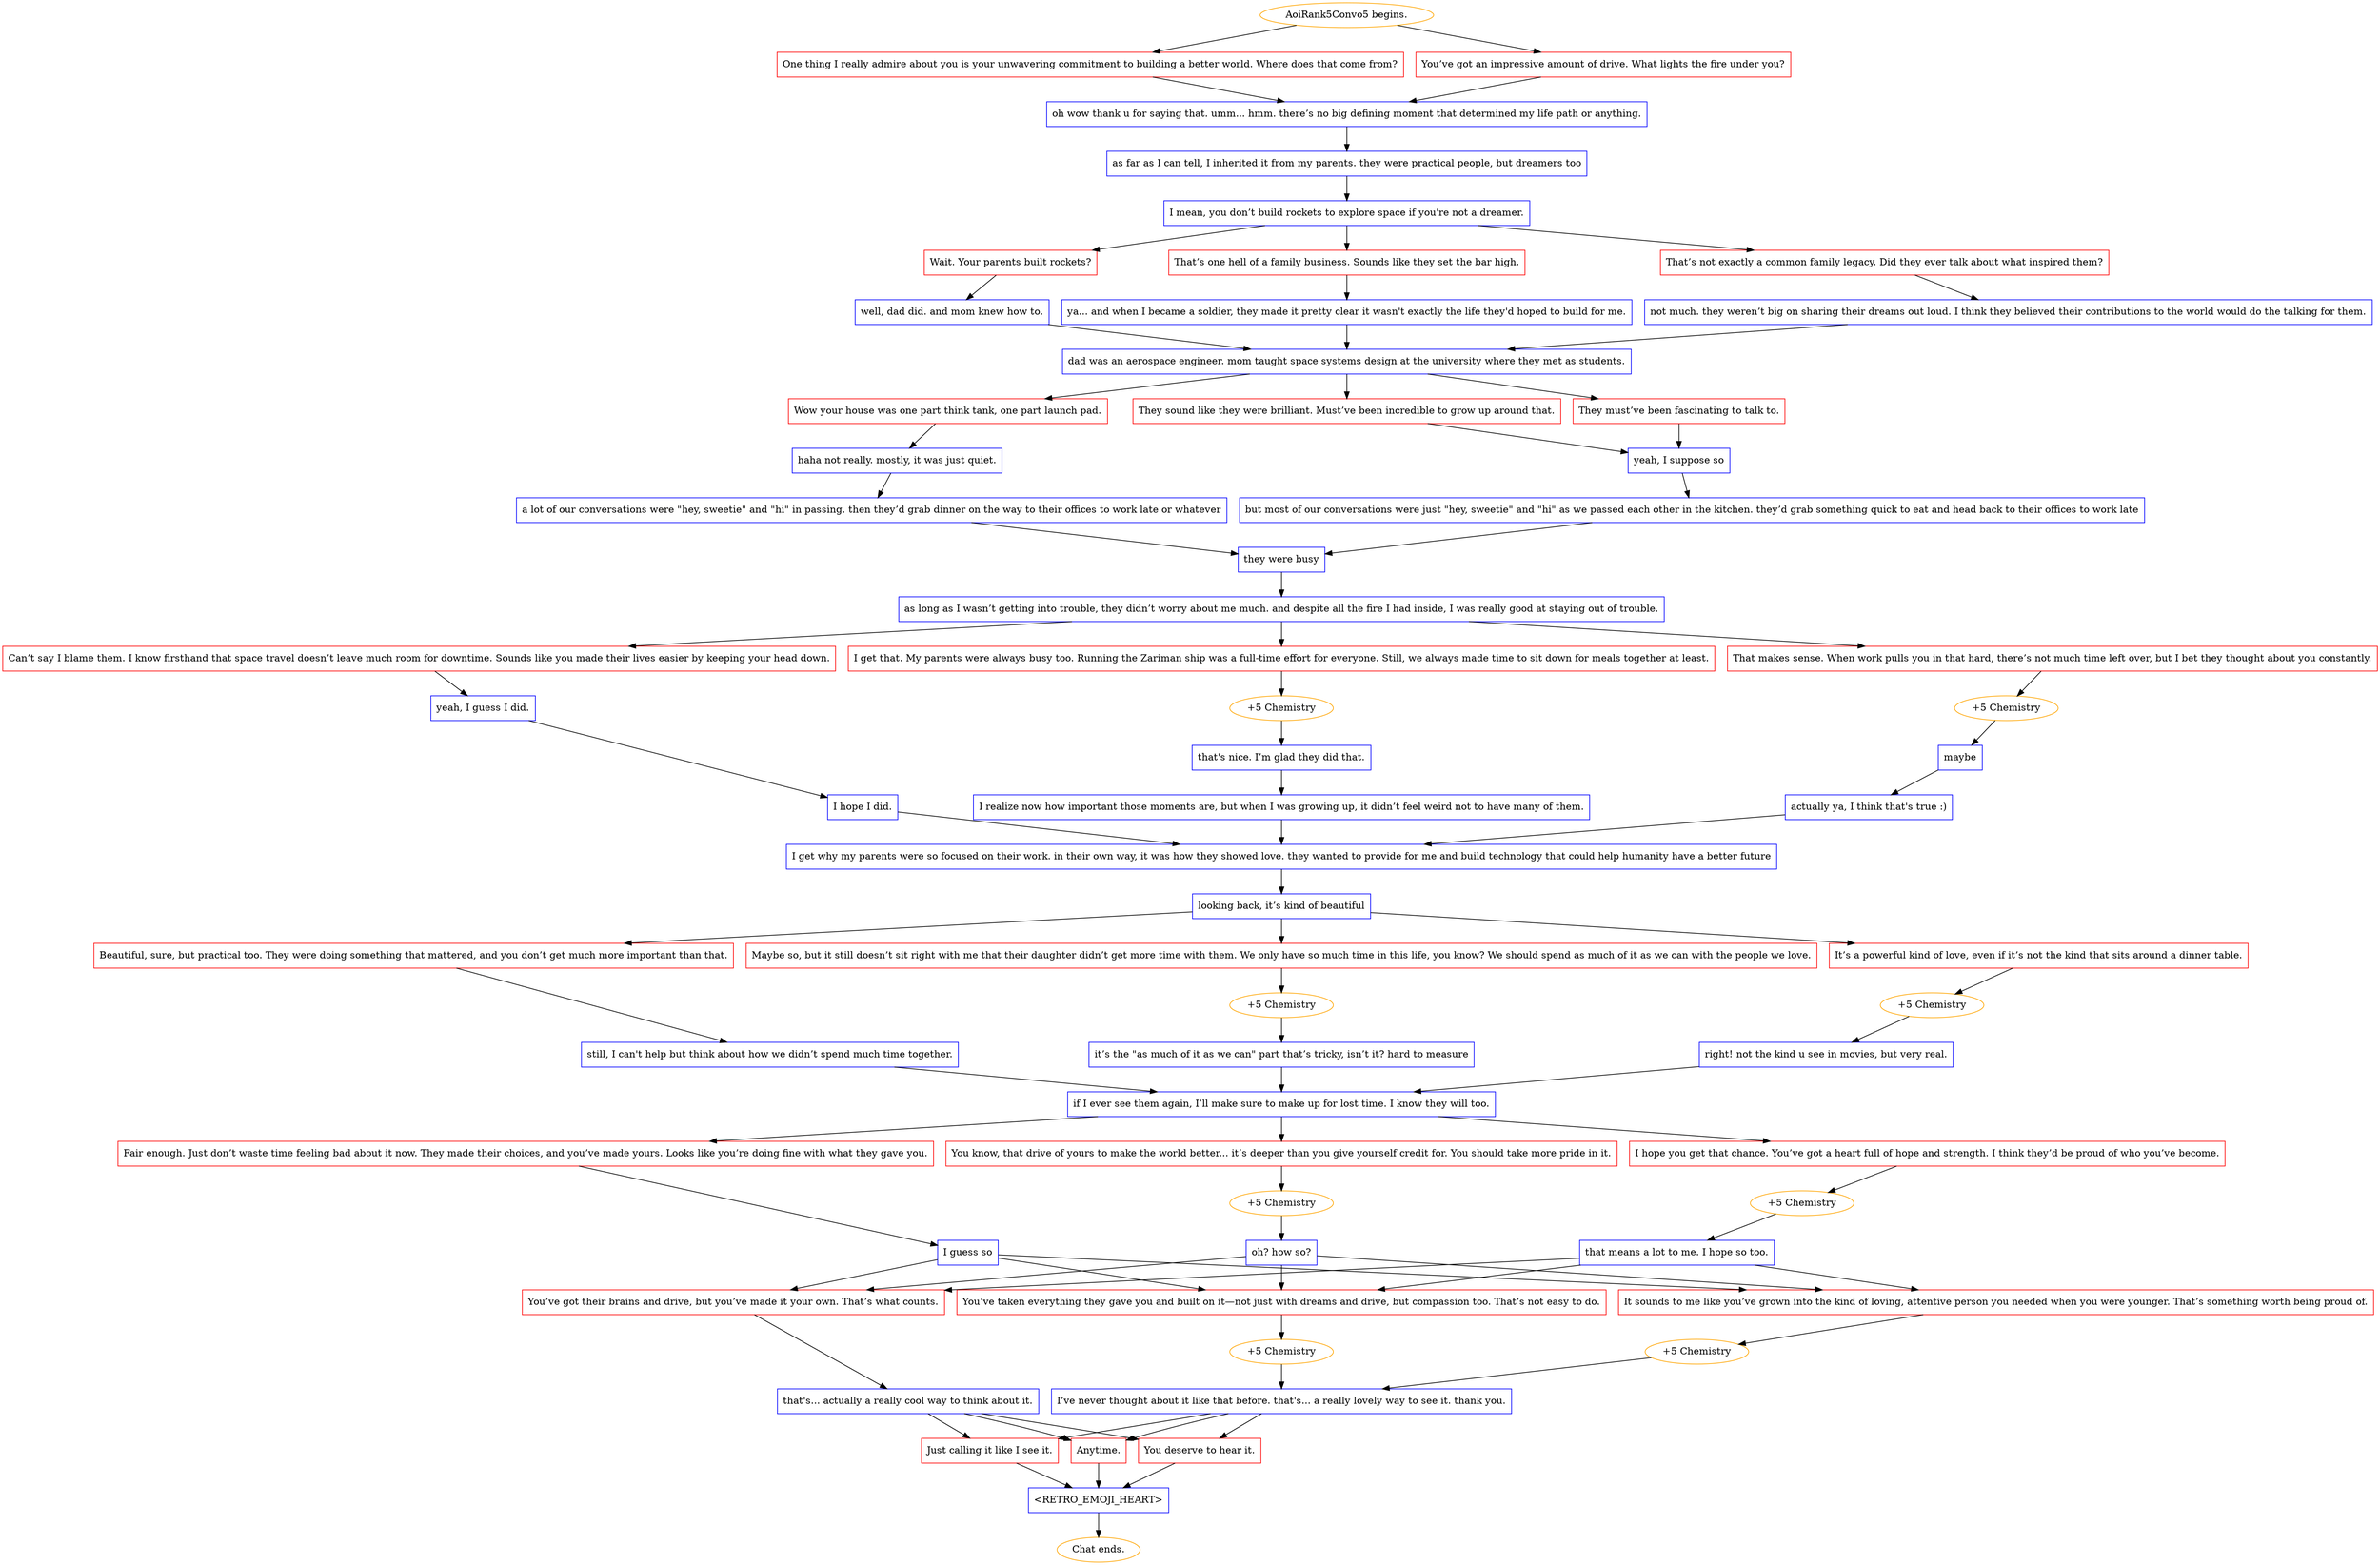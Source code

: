 digraph {
	"AoiRank5Convo5 begins." [color=orange];
		"AoiRank5Convo5 begins." -> 3514;
		"AoiRank5Convo5 begins." -> 3515;
	3514 [label="One thing I really admire about you is your unwavering commitment to building a better world. Where does that come from?",shape=box,color=red];
		3514 -> 3516;
	3515 [label="You’ve got an impressive amount of drive. What lights the fire under you?",shape=box,color=red];
		3515 -> 3516;
	3516 [label="oh wow thank u for saying that. umm... hmm. there’s no big defining moment that determined my life path or anything.",shape=box,color=blue];
		3516 -> 3517;
	3517 [label="as far as I can tell, I inherited it from my parents. they were practical people, but dreamers too",shape=box,color=blue];
		3517 -> 3518;
	3518 [label="I mean, you don’t build rockets to explore space if you're not a dreamer.",shape=box,color=blue];
		3518 -> 3519;
		3518 -> 3520;
		3518 -> 3521;
	3519 [label="Wait. Your parents built rockets?",shape=box,color=red];
		3519 -> 3522;
	3520 [label="That’s one hell of a family business. Sounds like they set the bar high.",shape=box,color=red];
		3520 -> 3523;
	3521 [label="That’s not exactly a common family legacy. Did they ever talk about what inspired them?",shape=box,color=red];
		3521 -> 3524;
	3522 [label="well, dad did. and mom knew how to.",shape=box,color=blue];
		3522 -> 3525;
	3523 [label="ya... and when I became a soldier, they made it pretty clear it wasn't exactly the life they'd hoped to build for me.",shape=box,color=blue];
		3523 -> 3525;
	3524 [label="not much. they weren’t big on sharing their dreams out loud. I think they believed their contributions to the world would do the talking for them.",shape=box,color=blue];
		3524 -> 3525;
	3525 [label="dad was an aerospace engineer. mom taught space systems design at the university where they met as students.",shape=box,color=blue];
		3525 -> 3527;
		3525 -> 3526;
		3525 -> 3528;
	3527 [label="Wow your house was one part think tank, one part launch pad.",shape=box,color=red];
		3527 -> 3530;
	3526 [label="They must’ve been fascinating to talk to.",shape=box,color=red];
		3526 -> 3529;
	3528 [label="They sound like they were brilliant. Must’ve been incredible to grow up around that.",shape=box,color=red];
		3528 -> 3529;
	3530 [label="haha not really. mostly, it was just quiet.",shape=box,color=blue];
		3530 -> 3531;
	3529 [label="yeah, I suppose so",shape=box,color=blue];
		3529 -> 3532;
	3531 [label="a lot of our conversations were \"hey, sweetie\" and \"hi\" in passing. then they’d grab dinner on the way to their offices to work late or whatever",shape=box,color=blue];
		3531 -> 3533;
	3532 [label="but most of our conversations were just \"hey, sweetie\" and \"hi\" as we passed each other in the kitchen. they’d grab something quick to eat and head back to their offices to work late",shape=box,color=blue];
		3532 -> 3533;
	3533 [label="they were busy",shape=box,color=blue];
		3533 -> 3534;
	3534 [label="as long as I wasn’t getting into trouble, they didn’t worry about me much. and despite all the fire I had inside, I was really good at staying out of trouble.",shape=box,color=blue];
		3534 -> 3535;
		3534 -> 3536;
		3534 -> 3537;
	3535 [label="I get that. My parents were always busy too. Running the Zariman ship was a full-time effort for everyone. Still, we always made time to sit down for meals together at least.",shape=box,color=red];
		3535 -> 3538;
	3536 [label="That makes sense. When work pulls you in that hard, there’s not much time left over, but I bet they thought about you constantly.",shape=box,color=red];
		3536 -> 3539;
	3537 [label="Can’t say I blame them. I know firsthand that space travel doesn’t leave much room for downtime. Sounds like you made their lives easier by keeping your head down.",shape=box,color=red];
		3537 -> 3540;
	3538 [label="+5 Chemistry",color=orange];
		3538 -> 3541;
	3539 [label="+5 Chemistry",color=orange];
		3539 -> 3542;
	3540 [label="yeah, I guess I did.",shape=box,color=blue];
		3540 -> 3545;
	3541 [label="that's nice. I’m glad they did that.",shape=box,color=blue];
		3541 -> 3543;
	3542 [label="maybe",shape=box,color=blue];
		3542 -> 3544;
	3545 [label="I hope I did.",shape=box,color=blue];
		3545 -> 3546;
	3543 [label="I realize now how important those moments are, but when I was growing up, it didn’t feel weird not to have many of them.",shape=box,color=blue];
		3543 -> 3546;
	3544 [label="actually ya, I think that's true :)",shape=box,color=blue];
		3544 -> 3546;
	3546 [label="I get why my parents were so focused on their work. in their own way, it was how they showed love. they wanted to provide for me and build technology that could help humanity have a better future",shape=box,color=blue];
		3546 -> 3547;
	3547 [label="looking back, it’s kind of beautiful",shape=box,color=blue];
		3547 -> 3548;
		3547 -> 3549;
		3547 -> 3550;
	3548 [label="Maybe so, but it still doesn’t sit right with me that their daughter didn’t get more time with them. We only have so much time in this life, you know? We should spend as much of it as we can with the people we love.",shape=box,color=red];
		3548 -> 3551;
	3549 [label="Beautiful, sure, but practical too. They were doing something that mattered, and you don’t get much more important than that.",shape=box,color=red];
		3549 -> 3554;
	3550 [label="It’s a powerful kind of love, even if it’s not the kind that sits around a dinner table.",shape=box,color=red];
		3550 -> 3552;
	3551 [label="+5 Chemistry",color=orange];
		3551 -> 3553;
	3554 [label="still, I can't help but think about how we didn’t spend much time together.",shape=box,color=blue];
		3554 -> 3556;
	3552 [label="+5 Chemistry",color=orange];
		3552 -> 3555;
	3553 [label="it’s the \"as much of it as we can\" part that’s tricky, isn’t it? hard to measure",shape=box,color=blue];
		3553 -> 3556;
	3556 [label="if I ever see them again, I’ll make sure to make up for lost time. I know they will too.",shape=box,color=blue];
		3556 -> 3563;
		3556 -> 3558;
		3556 -> 3561;
	3555 [label="right! not the kind u see in movies, but very real.",shape=box,color=blue];
		3555 -> 3556;
	3563 [label="Fair enough. Just don’t waste time feeling bad about it now. They made their choices, and you’ve made yours. Looks like you’re doing fine with what they gave you.",shape=box,color=red];
		3563 -> 3564;
	3558 [label="You know, that drive of yours to make the world better... it’s deeper than you give yourself credit for. You should take more pride in it.",shape=box,color=red];
		3558 -> 3557;
	3561 [label="I hope you get that chance. You’ve got a heart full of hope and strength. I think they’d be proud of who you’ve become.",shape=box,color=red];
		3561 -> 3560;
	3564 [label="I guess so",shape=box,color=blue];
		3564 -> 3567;
		3564 -> 3566;
		3564 -> 3565;
	3557 [label="+5 Chemistry",color=orange];
		3557 -> 3559;
	3560 [label="+5 Chemistry",color=orange];
		3560 -> 3562;
	3567 [label="You’ve got their brains and drive, but you’ve made it your own. That’s what counts.",shape=box,color=red];
		3567 -> 3570;
	3566 [label="It sounds to me like you’ve grown into the kind of loving, attentive person you needed when you were younger. That’s something worth being proud of.",shape=box,color=red];
		3566 -> 3568;
	3565 [label="You’ve taken everything they gave you and built on it—not just with dreams and drive, but compassion too. That’s not easy to do.",shape=box,color=red];
		3565 -> 3569;
	3559 [label="oh? how so?",shape=box,color=blue];
		3559 -> 3567;
		3559 -> 3566;
		3559 -> 3565;
	3562 [label="that means a lot to me. I hope so too.",shape=box,color=blue];
		3562 -> 3567;
		3562 -> 3566;
		3562 -> 3565;
	3570 [label="that's... actually a really cool way to think about it.",shape=box,color=blue];
		3570 -> j2719702116;
		3570 -> j3474694800;
		3570 -> j723862706;
	3568 [label="+5 Chemistry",color=orange];
		3568 -> 3571;
	3569 [label="+5 Chemistry",color=orange];
		3569 -> 3571;
	j2719702116 [label="Just calling it like I see it.",shape=box,color=red];
		j2719702116 -> j1098993356;
	j3474694800 [label="Anytime.",shape=box,color=red];
		j3474694800 -> j1098993356;
	j723862706 [label="You deserve to hear it.",shape=box,color=red];
		j723862706 -> j1098993356;
	3571 [label="I’ve never thought about it like that before. that's... a really lovely way to see it. thank you.",shape=box,color=blue];
		3571 -> j2719702116;
		3571 -> j3474694800;
		3571 -> j723862706;
	j1098993356 [label="<RETRO_EMOJI_HEART>",shape=box,color=blue];
		j1098993356 -> "Chat ends.";
	"Chat ends." [color=orange];
}